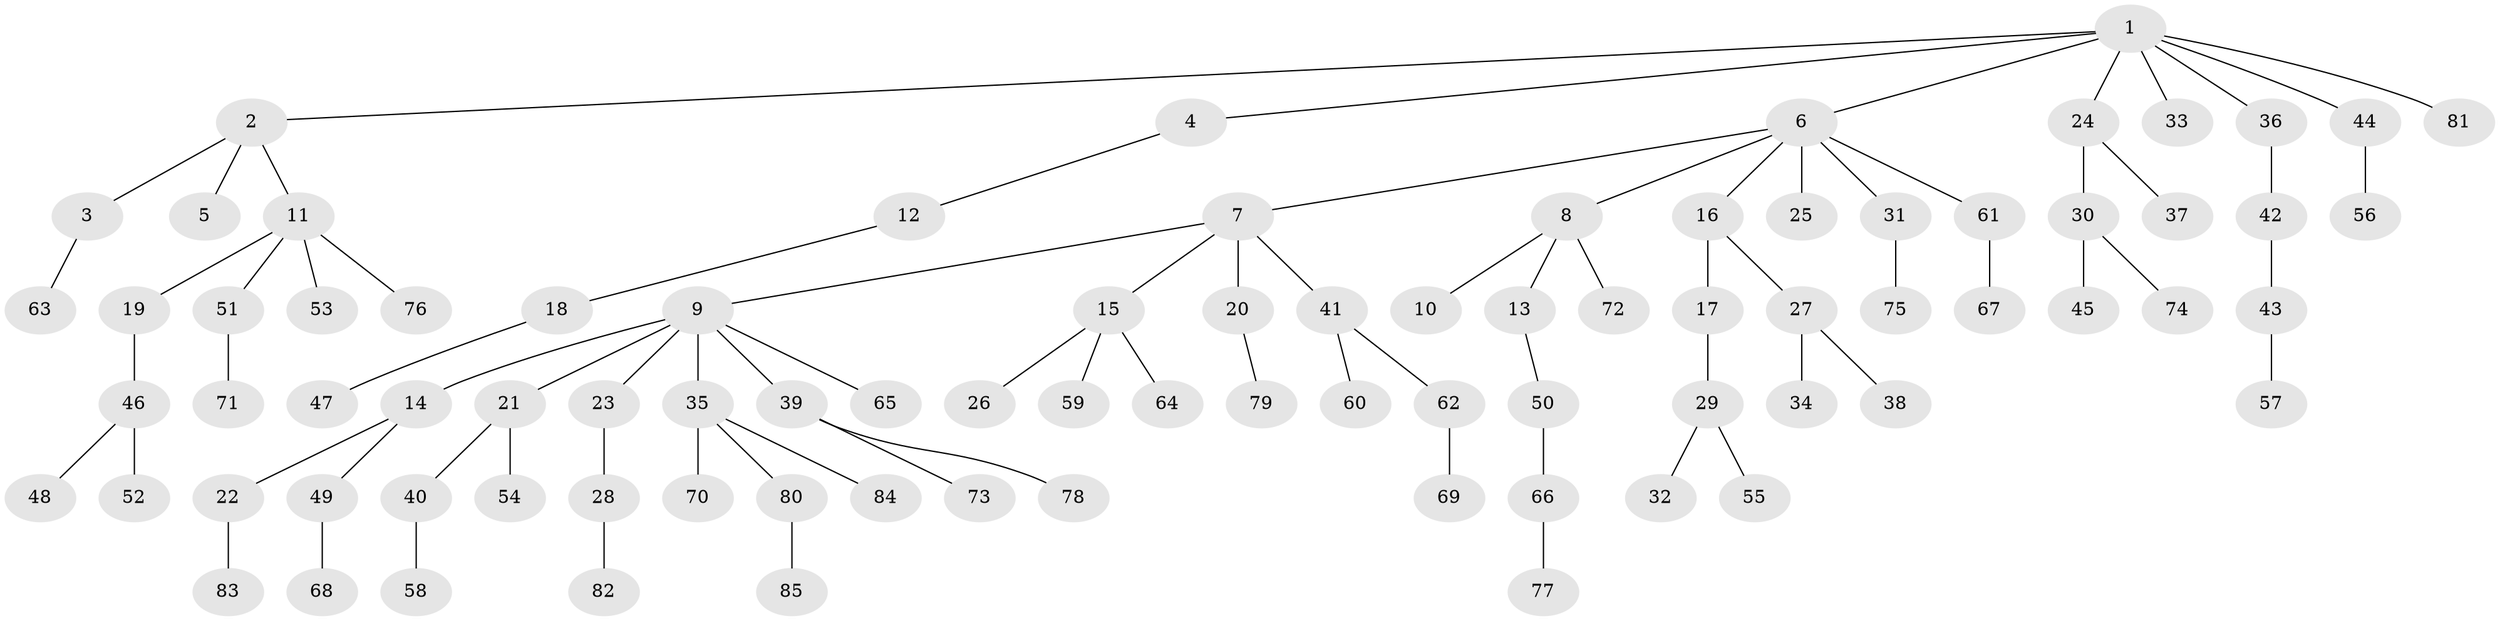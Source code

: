 // Generated by graph-tools (version 1.1) at 2025/15/03/09/25 04:15:37]
// undirected, 85 vertices, 84 edges
graph export_dot {
graph [start="1"]
  node [color=gray90,style=filled];
  1;
  2;
  3;
  4;
  5;
  6;
  7;
  8;
  9;
  10;
  11;
  12;
  13;
  14;
  15;
  16;
  17;
  18;
  19;
  20;
  21;
  22;
  23;
  24;
  25;
  26;
  27;
  28;
  29;
  30;
  31;
  32;
  33;
  34;
  35;
  36;
  37;
  38;
  39;
  40;
  41;
  42;
  43;
  44;
  45;
  46;
  47;
  48;
  49;
  50;
  51;
  52;
  53;
  54;
  55;
  56;
  57;
  58;
  59;
  60;
  61;
  62;
  63;
  64;
  65;
  66;
  67;
  68;
  69;
  70;
  71;
  72;
  73;
  74;
  75;
  76;
  77;
  78;
  79;
  80;
  81;
  82;
  83;
  84;
  85;
  1 -- 2;
  1 -- 4;
  1 -- 6;
  1 -- 24;
  1 -- 33;
  1 -- 36;
  1 -- 44;
  1 -- 81;
  2 -- 3;
  2 -- 5;
  2 -- 11;
  3 -- 63;
  4 -- 12;
  6 -- 7;
  6 -- 8;
  6 -- 16;
  6 -- 25;
  6 -- 31;
  6 -- 61;
  7 -- 9;
  7 -- 15;
  7 -- 20;
  7 -- 41;
  8 -- 10;
  8 -- 13;
  8 -- 72;
  9 -- 14;
  9 -- 21;
  9 -- 23;
  9 -- 35;
  9 -- 39;
  9 -- 65;
  11 -- 19;
  11 -- 51;
  11 -- 53;
  11 -- 76;
  12 -- 18;
  13 -- 50;
  14 -- 22;
  14 -- 49;
  15 -- 26;
  15 -- 59;
  15 -- 64;
  16 -- 17;
  16 -- 27;
  17 -- 29;
  18 -- 47;
  19 -- 46;
  20 -- 79;
  21 -- 40;
  21 -- 54;
  22 -- 83;
  23 -- 28;
  24 -- 30;
  24 -- 37;
  27 -- 34;
  27 -- 38;
  28 -- 82;
  29 -- 32;
  29 -- 55;
  30 -- 45;
  30 -- 74;
  31 -- 75;
  35 -- 70;
  35 -- 80;
  35 -- 84;
  36 -- 42;
  39 -- 73;
  39 -- 78;
  40 -- 58;
  41 -- 60;
  41 -- 62;
  42 -- 43;
  43 -- 57;
  44 -- 56;
  46 -- 48;
  46 -- 52;
  49 -- 68;
  50 -- 66;
  51 -- 71;
  61 -- 67;
  62 -- 69;
  66 -- 77;
  80 -- 85;
}
